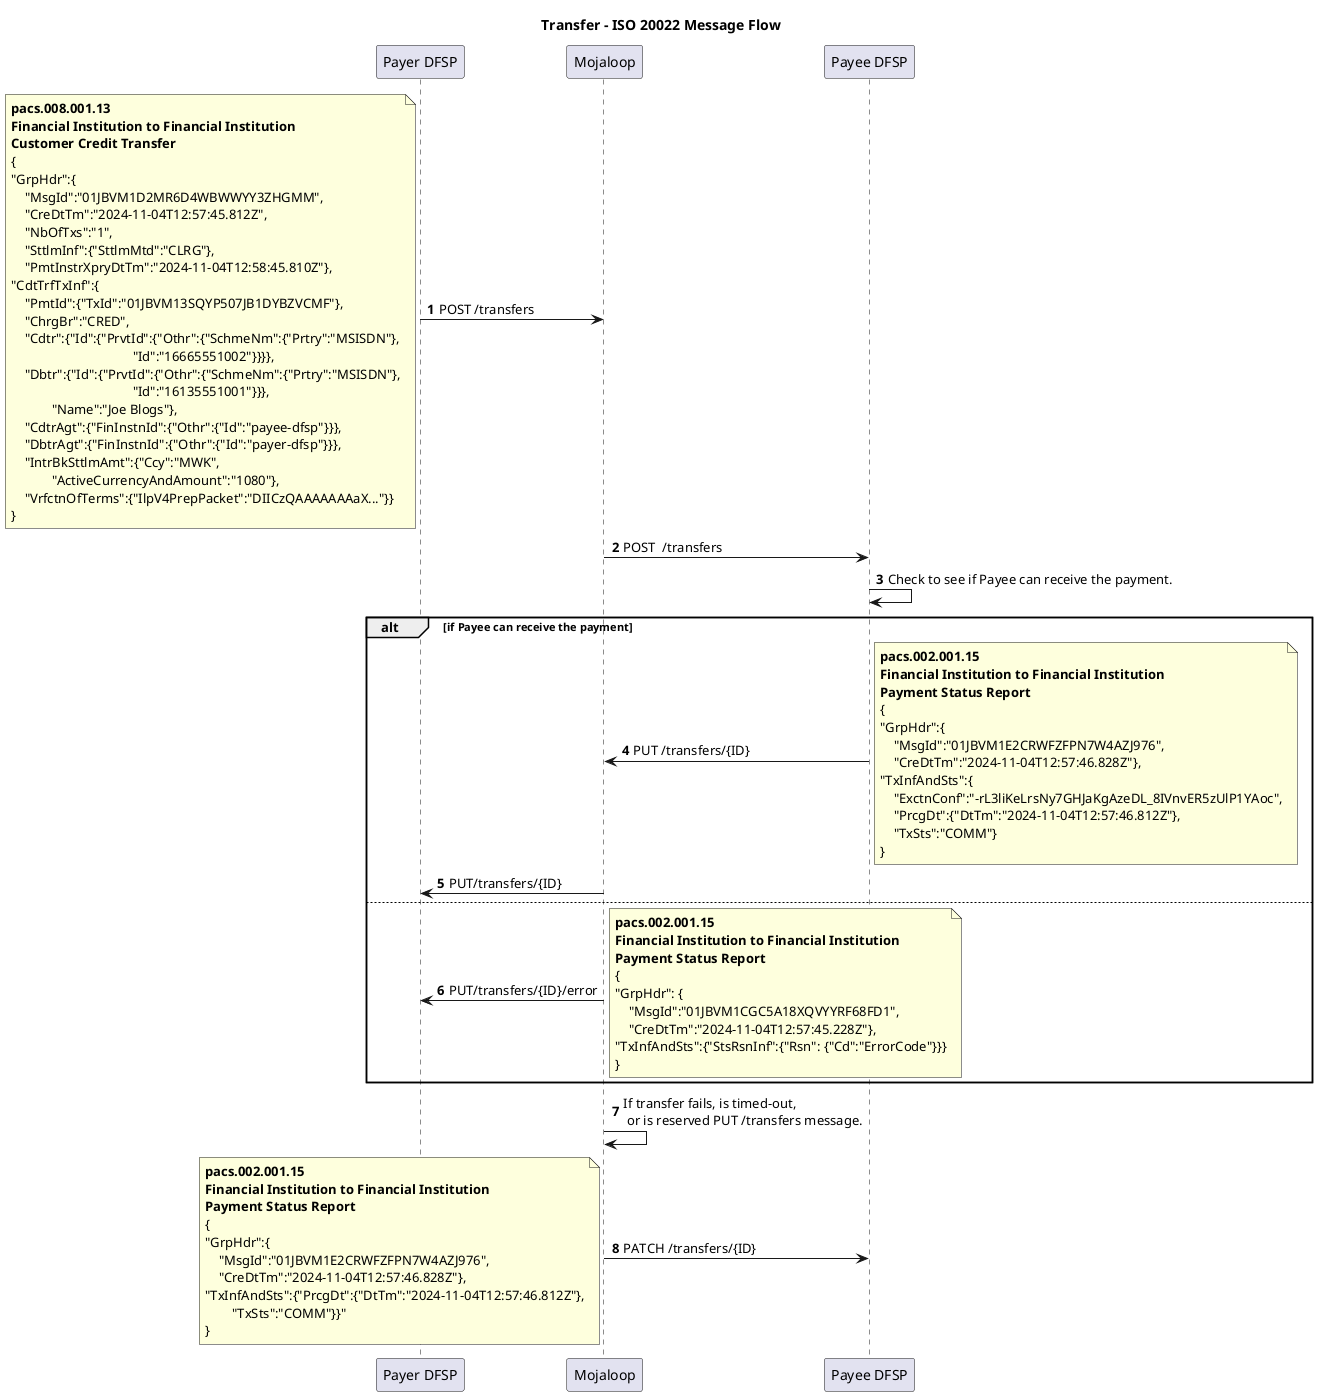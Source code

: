 @startuml

Title Transfer - ISO 20022 Message Flow
participant PayerDFSP as "Payer DFSP"
participant Mojaloop as "Mojaloop"
participant PayeeDFSP as "Payee DFSP"

autonumber

PayerDFSP -> Mojaloop: POST /transfers
note left
**pacs.008.001.13**
**Financial Institution to Financial Institution** 
**Customer Credit Transfer**
{
"GrpHdr":{
    "MsgId":"01JBVM1D2MR6D4WBWWYY3ZHGMM",
    "CreDtTm":"2024-11-04T12:57:45.812Z",
    "NbOfTxs":"1",
    "SttlmInf":{"SttlmMtd":"CLRG"},
    "PmtInstrXpryDtTm":"2024-11-04T12:58:45.810Z"},
"CdtTrfTxInf":{
    "PmtId":{"TxId":"01JBVM13SQYP507JB1DYBZVCMF"},
    "ChrgBr":"CRED",
    "Cdtr":{"Id":{"PrvtId":{"Othr":{"SchmeNm":{"Prtry":"MSISDN"},
                                    "Id":"16665551002"}}}},
    "Dbtr":{"Id":{"PrvtId":{"Othr":{"SchmeNm":{"Prtry":"MSISDN"},
                                    "Id":"16135551001"}}},
            "Name":"Joe Blogs"},
    "CdtrAgt":{"FinInstnId":{"Othr":{"Id":"payee-dfsp"}}},
    "DbtrAgt":{"FinInstnId":{"Othr":{"Id":"payer-dfsp"}}},
    "IntrBkSttlmAmt":{"Ccy":"MWK",
            "ActiveCurrencyAndAmount":"1080"},
    "VrfctnOfTerms":{"IlpV4PrepPacket":"DIICzQAAAAAAAaX..."}}
}    
end note
Mojaloop -> PayeeDFSP: POST  /transfers
PayeeDFSP -> PayeeDFSP: Check to see if Payee can receive the payment.  
alt if Payee can receive the payment
PayeeDFSP -> Mojaloop: PUT /transfers/{ID}
note right
**pacs.002.001.15**
**Financial Institution to Financial Institution** 
**Payment Status Report**
{
"GrpHdr":{
    "MsgId":"01JBVM1E2CRWFZFPN7W4AZJ976",
    "CreDtTm":"2024-11-04T12:57:46.828Z"},
"TxInfAndSts":{
    "ExctnConf":"-rL3liKeLrsNy7GHJaKgAzeDL_8IVnvER5zUlP1YAoc",
    "PrcgDt":{"DtTm":"2024-11-04T12:57:46.812Z"},
    "TxSts":"COMM"}
}
end note
Mojaloop -> PayerDFSP: PUT/transfers/{ID}

else

Mojaloop -> PayerDFSP: PUT/transfers/{ID}/error 
note right
**pacs.002.001.15**
**Financial Institution to Financial Institution** 
**Payment Status Report**
{
"GrpHdr": {
    "MsgId":"01JBVM1CGC5A18XQVYYRF68FD1",
    "CreDtTm":"2024-11-04T12:57:45.228Z"},
"TxInfAndSts":{"StsRsnInf":{"Rsn": {"Cd":"ErrorCode"}}}
}
end note
end

Mojaloop->Mojaloop: If transfer fails, is timed-out,\n or is reserved PUT /transfers message.

Mojaloop->PayeeDFSP: PATCH /transfers/{ID}
note left
**pacs.002.001.15**
**Financial Institution to Financial Institution**
**Payment Status Report**
{
"GrpHdr":{
    "MsgId":"01JBVM1E2CRWFZFPN7W4AZJ976",
    "CreDtTm":"2024-11-04T12:57:46.828Z"},
"TxInfAndSts":{"PrcgDt":{"DtTm":"2024-11-04T12:57:46.812Z"},
        "TxSts":"COMM"}}"   
}
end note
@enduml
